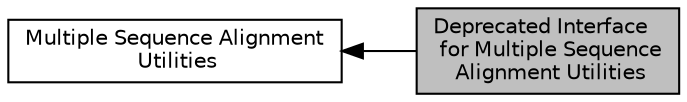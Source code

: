 digraph "Deprecated Interface for Multiple Sequence Alignment Utilities"
{
  bgcolor="transparent";
  edge [fontname="Helvetica",fontsize="10",labelfontname="Helvetica",labelfontsize="10"];
  node [fontname="Helvetica",fontsize="10",shape=box];
  rankdir=LR;
  Node1 [label="Multiple Sequence Alignment\l Utilities",height=0.2,width=0.4,color="black",URL="$group__aln__utils.html",tooltip="Functions to extract features from and to manipulate multiple sequence alignments."];
  Node0 [label="Deprecated Interface\l for Multiple Sequence\l Alignment Utilities",height=0.2,width=0.4,color="black", fillcolor="grey75", style="filled", fontcolor="black",tooltip=" "];
  Node1->Node0 [shape=plaintext, dir="back", style="solid"];
}
